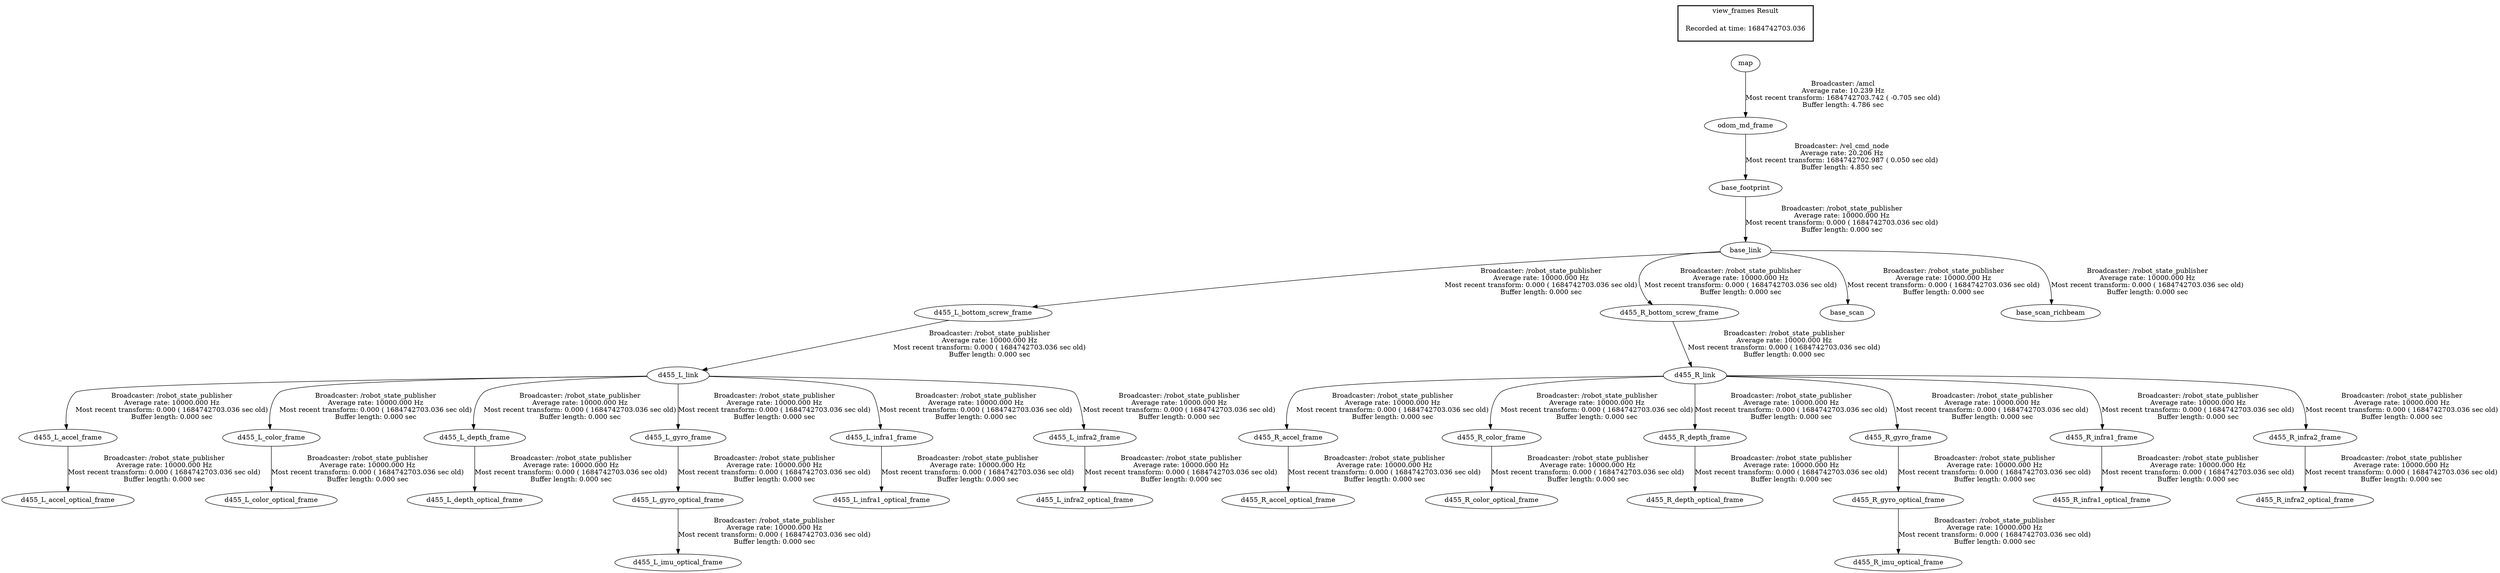 digraph G {
"base_footprint" -> "base_link"[label="Broadcaster: /robot_state_publisher\nAverage rate: 10000.000 Hz\nMost recent transform: 0.000 ( 1684742703.036 sec old)\nBuffer length: 0.000 sec\n"];
"odom_md_frame" -> "base_footprint"[label="Broadcaster: /vel_cmd_node\nAverage rate: 20.206 Hz\nMost recent transform: 1684742702.987 ( 0.050 sec old)\nBuffer length: 4.850 sec\n"];
"d455_L_link" -> "d455_L_accel_frame"[label="Broadcaster: /robot_state_publisher\nAverage rate: 10000.000 Hz\nMost recent transform: 0.000 ( 1684742703.036 sec old)\nBuffer length: 0.000 sec\n"];
"d455_L_bottom_screw_frame" -> "d455_L_link"[label="Broadcaster: /robot_state_publisher\nAverage rate: 10000.000 Hz\nMost recent transform: 0.000 ( 1684742703.036 sec old)\nBuffer length: 0.000 sec\n"];
"d455_L_accel_frame" -> "d455_L_accel_optical_frame"[label="Broadcaster: /robot_state_publisher\nAverage rate: 10000.000 Hz\nMost recent transform: 0.000 ( 1684742703.036 sec old)\nBuffer length: 0.000 sec\n"];
"d455_L_link" -> "d455_L_color_frame"[label="Broadcaster: /robot_state_publisher\nAverage rate: 10000.000 Hz\nMost recent transform: 0.000 ( 1684742703.036 sec old)\nBuffer length: 0.000 sec\n"];
"d455_L_color_frame" -> "d455_L_color_optical_frame"[label="Broadcaster: /robot_state_publisher\nAverage rate: 10000.000 Hz\nMost recent transform: 0.000 ( 1684742703.036 sec old)\nBuffer length: 0.000 sec\n"];
"d455_L_link" -> "d455_L_depth_frame"[label="Broadcaster: /robot_state_publisher\nAverage rate: 10000.000 Hz\nMost recent transform: 0.000 ( 1684742703.036 sec old)\nBuffer length: 0.000 sec\n"];
"d455_L_depth_frame" -> "d455_L_depth_optical_frame"[label="Broadcaster: /robot_state_publisher\nAverage rate: 10000.000 Hz\nMost recent transform: 0.000 ( 1684742703.036 sec old)\nBuffer length: 0.000 sec\n"];
"d455_L_link" -> "d455_L_gyro_frame"[label="Broadcaster: /robot_state_publisher\nAverage rate: 10000.000 Hz\nMost recent transform: 0.000 ( 1684742703.036 sec old)\nBuffer length: 0.000 sec\n"];
"d455_L_gyro_frame" -> "d455_L_gyro_optical_frame"[label="Broadcaster: /robot_state_publisher\nAverage rate: 10000.000 Hz\nMost recent transform: 0.000 ( 1684742703.036 sec old)\nBuffer length: 0.000 sec\n"];
"d455_L_gyro_optical_frame" -> "d455_L_imu_optical_frame"[label="Broadcaster: /robot_state_publisher\nAverage rate: 10000.000 Hz\nMost recent transform: 0.000 ( 1684742703.036 sec old)\nBuffer length: 0.000 sec\n"];
"d455_L_link" -> "d455_L_infra1_frame"[label="Broadcaster: /robot_state_publisher\nAverage rate: 10000.000 Hz\nMost recent transform: 0.000 ( 1684742703.036 sec old)\nBuffer length: 0.000 sec\n"];
"d455_L_infra1_frame" -> "d455_L_infra1_optical_frame"[label="Broadcaster: /robot_state_publisher\nAverage rate: 10000.000 Hz\nMost recent transform: 0.000 ( 1684742703.036 sec old)\nBuffer length: 0.000 sec\n"];
"d455_L_link" -> "d455_L_infra2_frame"[label="Broadcaster: /robot_state_publisher\nAverage rate: 10000.000 Hz\nMost recent transform: 0.000 ( 1684742703.036 sec old)\nBuffer length: 0.000 sec\n"];
"d455_L_infra2_frame" -> "d455_L_infra2_optical_frame"[label="Broadcaster: /robot_state_publisher\nAverage rate: 10000.000 Hz\nMost recent transform: 0.000 ( 1684742703.036 sec old)\nBuffer length: 0.000 sec\n"];
"base_link" -> "d455_L_bottom_screw_frame"[label="Broadcaster: /robot_state_publisher\nAverage rate: 10000.000 Hz\nMost recent transform: 0.000 ( 1684742703.036 sec old)\nBuffer length: 0.000 sec\n"];
"d455_R_link" -> "d455_R_accel_frame"[label="Broadcaster: /robot_state_publisher\nAverage rate: 10000.000 Hz\nMost recent transform: 0.000 ( 1684742703.036 sec old)\nBuffer length: 0.000 sec\n"];
"d455_R_bottom_screw_frame" -> "d455_R_link"[label="Broadcaster: /robot_state_publisher\nAverage rate: 10000.000 Hz\nMost recent transform: 0.000 ( 1684742703.036 sec old)\nBuffer length: 0.000 sec\n"];
"d455_R_accel_frame" -> "d455_R_accel_optical_frame"[label="Broadcaster: /robot_state_publisher\nAverage rate: 10000.000 Hz\nMost recent transform: 0.000 ( 1684742703.036 sec old)\nBuffer length: 0.000 sec\n"];
"d455_R_link" -> "d455_R_color_frame"[label="Broadcaster: /robot_state_publisher\nAverage rate: 10000.000 Hz\nMost recent transform: 0.000 ( 1684742703.036 sec old)\nBuffer length: 0.000 sec\n"];
"d455_R_color_frame" -> "d455_R_color_optical_frame"[label="Broadcaster: /robot_state_publisher\nAverage rate: 10000.000 Hz\nMost recent transform: 0.000 ( 1684742703.036 sec old)\nBuffer length: 0.000 sec\n"];
"d455_R_link" -> "d455_R_depth_frame"[label="Broadcaster: /robot_state_publisher\nAverage rate: 10000.000 Hz\nMost recent transform: 0.000 ( 1684742703.036 sec old)\nBuffer length: 0.000 sec\n"];
"d455_R_depth_frame" -> "d455_R_depth_optical_frame"[label="Broadcaster: /robot_state_publisher\nAverage rate: 10000.000 Hz\nMost recent transform: 0.000 ( 1684742703.036 sec old)\nBuffer length: 0.000 sec\n"];
"d455_R_link" -> "d455_R_gyro_frame"[label="Broadcaster: /robot_state_publisher\nAverage rate: 10000.000 Hz\nMost recent transform: 0.000 ( 1684742703.036 sec old)\nBuffer length: 0.000 sec\n"];
"d455_R_gyro_frame" -> "d455_R_gyro_optical_frame"[label="Broadcaster: /robot_state_publisher\nAverage rate: 10000.000 Hz\nMost recent transform: 0.000 ( 1684742703.036 sec old)\nBuffer length: 0.000 sec\n"];
"d455_R_gyro_optical_frame" -> "d455_R_imu_optical_frame"[label="Broadcaster: /robot_state_publisher\nAverage rate: 10000.000 Hz\nMost recent transform: 0.000 ( 1684742703.036 sec old)\nBuffer length: 0.000 sec\n"];
"d455_R_link" -> "d455_R_infra1_frame"[label="Broadcaster: /robot_state_publisher\nAverage rate: 10000.000 Hz\nMost recent transform: 0.000 ( 1684742703.036 sec old)\nBuffer length: 0.000 sec\n"];
"d455_R_infra1_frame" -> "d455_R_infra1_optical_frame"[label="Broadcaster: /robot_state_publisher\nAverage rate: 10000.000 Hz\nMost recent transform: 0.000 ( 1684742703.036 sec old)\nBuffer length: 0.000 sec\n"];
"d455_R_link" -> "d455_R_infra2_frame"[label="Broadcaster: /robot_state_publisher\nAverage rate: 10000.000 Hz\nMost recent transform: 0.000 ( 1684742703.036 sec old)\nBuffer length: 0.000 sec\n"];
"d455_R_infra2_frame" -> "d455_R_infra2_optical_frame"[label="Broadcaster: /robot_state_publisher\nAverage rate: 10000.000 Hz\nMost recent transform: 0.000 ( 1684742703.036 sec old)\nBuffer length: 0.000 sec\n"];
"base_link" -> "d455_R_bottom_screw_frame"[label="Broadcaster: /robot_state_publisher\nAverage rate: 10000.000 Hz\nMost recent transform: 0.000 ( 1684742703.036 sec old)\nBuffer length: 0.000 sec\n"];
"base_link" -> "base_scan"[label="Broadcaster: /robot_state_publisher\nAverage rate: 10000.000 Hz\nMost recent transform: 0.000 ( 1684742703.036 sec old)\nBuffer length: 0.000 sec\n"];
"base_link" -> "base_scan_richbeam"[label="Broadcaster: /robot_state_publisher\nAverage rate: 10000.000 Hz\nMost recent transform: 0.000 ( 1684742703.036 sec old)\nBuffer length: 0.000 sec\n"];
"map" -> "odom_md_frame"[label="Broadcaster: /amcl\nAverage rate: 10.239 Hz\nMost recent transform: 1684742703.742 ( -0.705 sec old)\nBuffer length: 4.786 sec\n"];
edge [style=invis];
 subgraph cluster_legend { style=bold; color=black; label ="view_frames Result";
"Recorded at time: 1684742703.036"[ shape=plaintext ] ;
 }->"map";
}